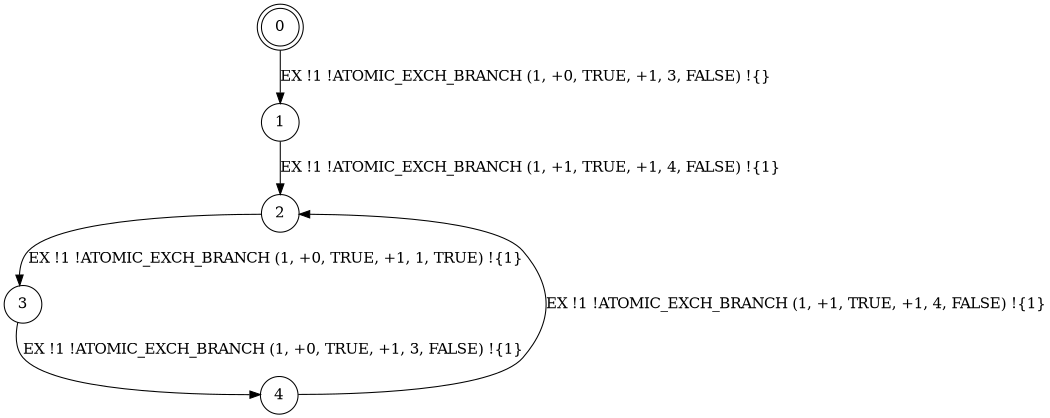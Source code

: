 digraph BCG {
size = "7, 10.5";
center = TRUE;
node [shape = circle];
0 [peripheries = 2];
0 -> 1 [label = "EX !1 !ATOMIC_EXCH_BRANCH (1, +0, TRUE, +1, 3, FALSE) !{}"];
1 -> 2 [label = "EX !1 !ATOMIC_EXCH_BRANCH (1, +1, TRUE, +1, 4, FALSE) !{1}"];
2 -> 3 [label = "EX !1 !ATOMIC_EXCH_BRANCH (1, +0, TRUE, +1, 1, TRUE) !{1}"];
3 -> 4 [label = "EX !1 !ATOMIC_EXCH_BRANCH (1, +0, TRUE, +1, 3, FALSE) !{1}"];
4 -> 2 [label = "EX !1 !ATOMIC_EXCH_BRANCH (1, +1, TRUE, +1, 4, FALSE) !{1}"];
}
